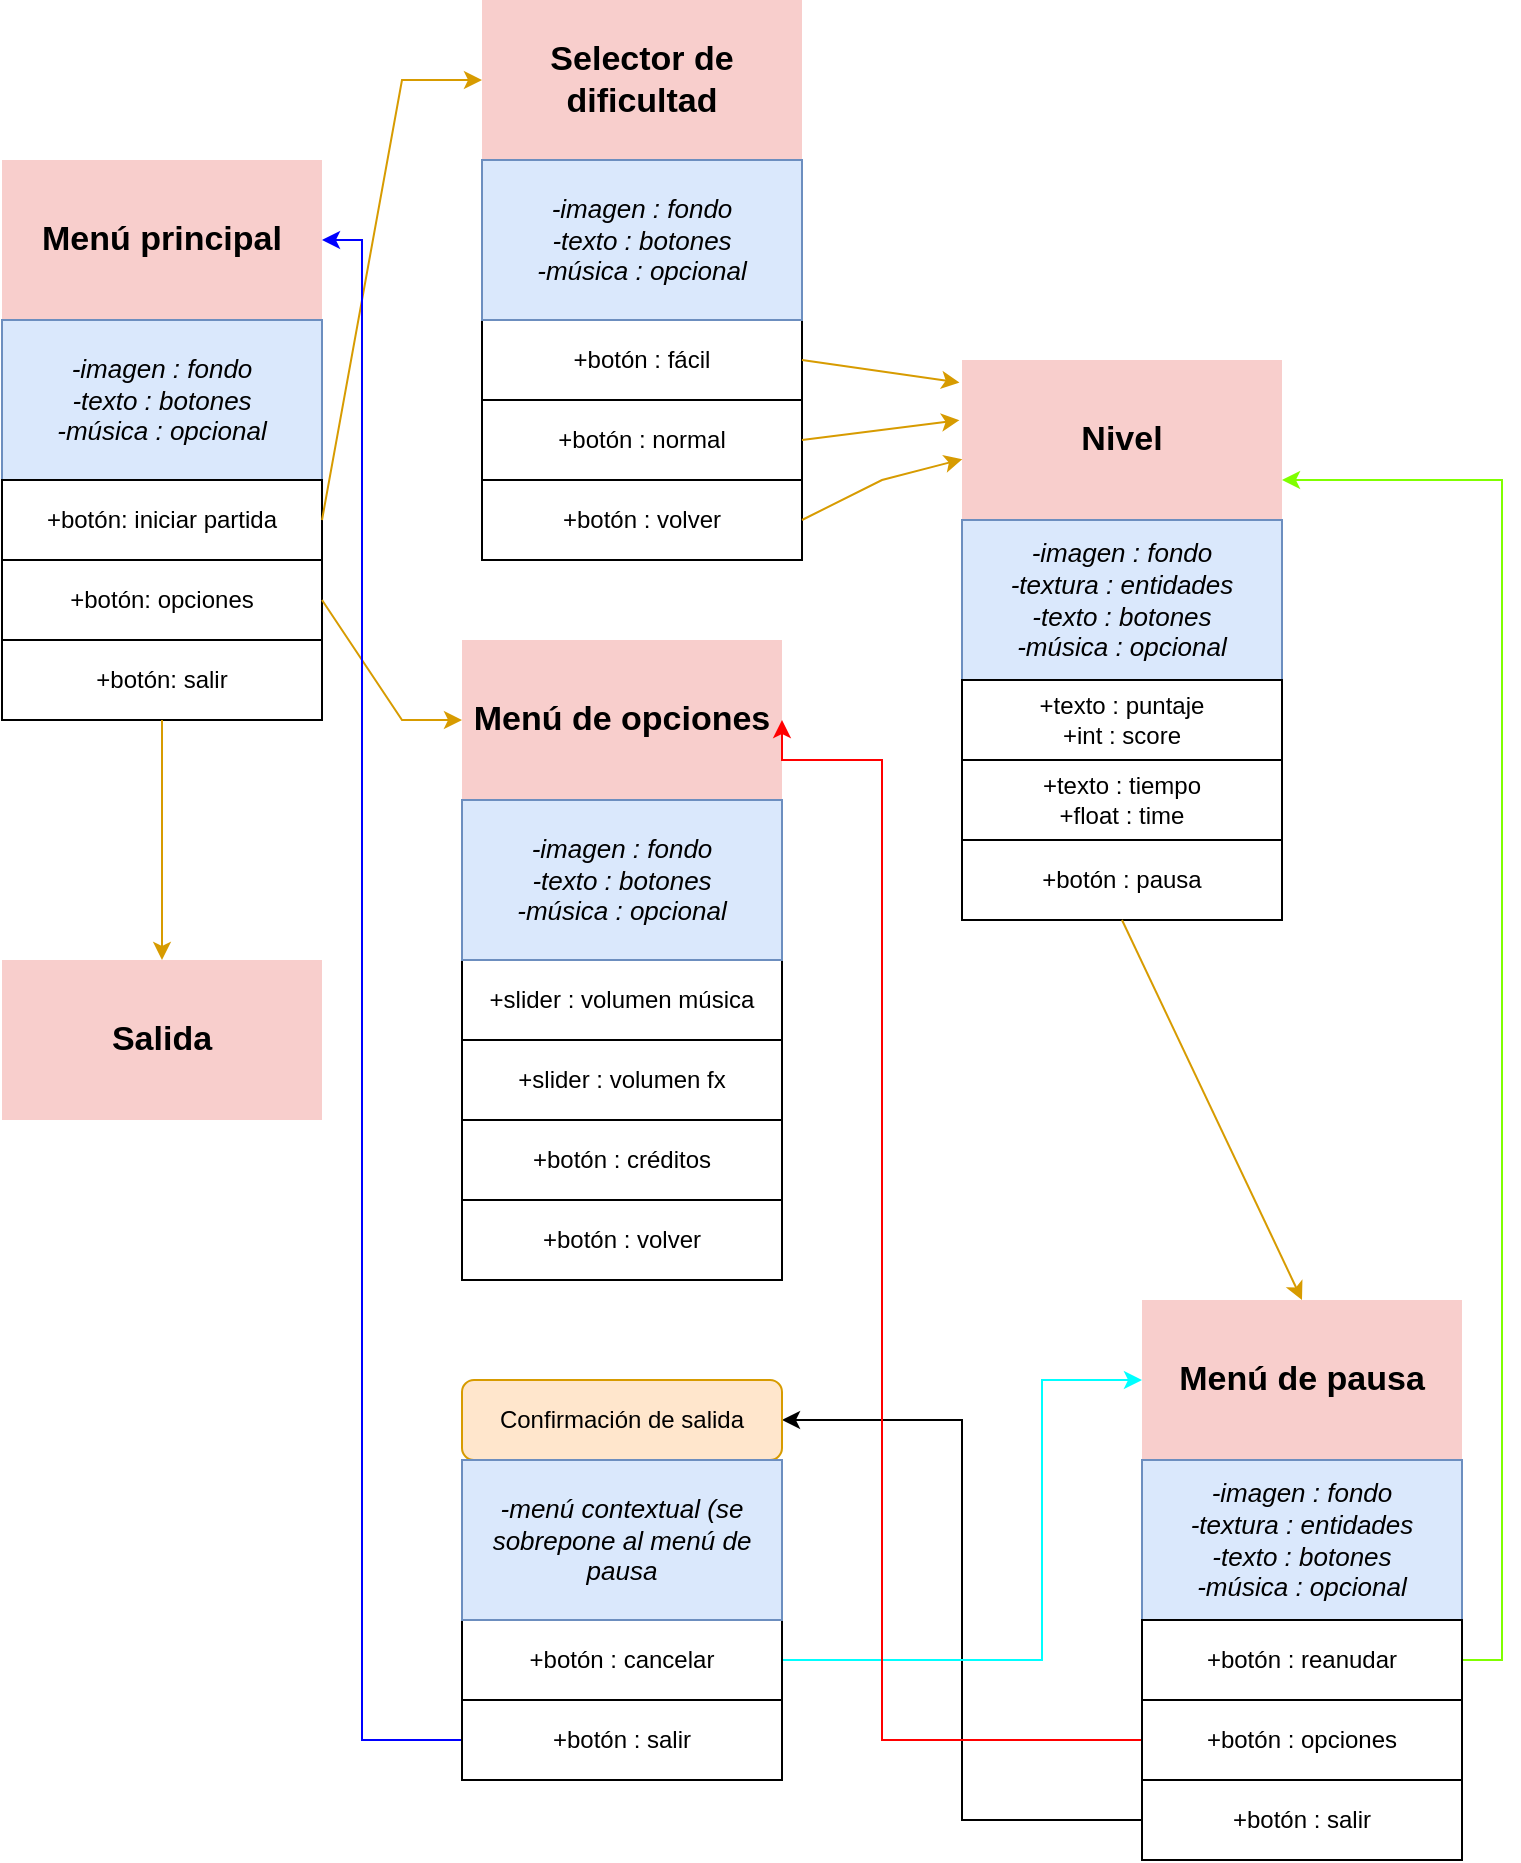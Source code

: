 <mxfile version="17.1.5" type="device"><diagram id="pvZhtcMlNa2IUEPFLxN1" name="Page-1"><mxGraphModel dx="1335" dy="742" grid="1" gridSize="10" guides="1" tooltips="1" connect="1" arrows="1" fold="1" page="1" pageScale="1" pageWidth="827" pageHeight="1169" math="0" shadow="0"><root><mxCell id="0"/><mxCell id="1" parent="0"/><mxCell id="oB1kZUf1Oh4dmkgXZb9i-1" value="Menú principal" style="rounded=0;whiteSpace=wrap;html=1;fillColor=#f8cecc;strokeColor=none;verticalAlign=middle;fontSize=17;fontStyle=1;dashed=1;" parent="1" vertex="1"><mxGeometry x="40" y="120" width="160" height="80" as="geometry"/></mxCell><mxCell id="oB1kZUf1Oh4dmkgXZb9i-2" value="-imagen : fondo&lt;br style=&quot;font-size: 13px;&quot;&gt;-texto : botones&lt;br style=&quot;font-size: 13px;&quot;&gt;-música : opcional" style="rounded=0;whiteSpace=wrap;html=1;fillColor=#dae8fc;strokeColor=#6c8ebf;fontStyle=2;fontSize=13;" parent="1" vertex="1"><mxGeometry x="40" y="200" width="160" height="80" as="geometry"/></mxCell><mxCell id="oB1kZUf1Oh4dmkgXZb9i-3" value="+botón: iniciar partida" style="rounded=0;whiteSpace=wrap;html=1;" parent="1" vertex="1"><mxGeometry x="40" y="280" width="160" height="40" as="geometry"/></mxCell><mxCell id="oB1kZUf1Oh4dmkgXZb9i-4" value="+botón: opciones" style="rounded=0;whiteSpace=wrap;html=1;" parent="1" vertex="1"><mxGeometry x="40" y="320" width="160" height="40" as="geometry"/></mxCell><mxCell id="oB1kZUf1Oh4dmkgXZb9i-5" value="+botón: salir" style="rounded=0;whiteSpace=wrap;html=1;" parent="1" vertex="1"><mxGeometry x="40" y="360" width="160" height="40" as="geometry"/></mxCell><mxCell id="oB1kZUf1Oh4dmkgXZb9i-7" value="Selector de dificultad" style="rounded=0;whiteSpace=wrap;html=1;fillColor=#f8cecc;strokeColor=none;verticalAlign=middle;fontSize=17;fontStyle=1;dashed=1;" parent="1" vertex="1"><mxGeometry x="280" y="40" width="160" height="80" as="geometry"/></mxCell><mxCell id="oB1kZUf1Oh4dmkgXZb9i-8" value="+botón : fácil" style="rounded=0;whiteSpace=wrap;html=1;" parent="1" vertex="1"><mxGeometry x="280" y="200" width="160" height="40" as="geometry"/></mxCell><mxCell id="oB1kZUf1Oh4dmkgXZb9i-9" value="-imagen : fondo&lt;br style=&quot;font-size: 13px;&quot;&gt;-texto : botones&lt;br style=&quot;font-size: 13px;&quot;&gt;-música : opcional" style="rounded=0;whiteSpace=wrap;html=1;fillColor=#dae8fc;strokeColor=#6c8ebf;fontStyle=2;fontSize=13;" parent="1" vertex="1"><mxGeometry x="280" y="120" width="160" height="80" as="geometry"/></mxCell><mxCell id="oB1kZUf1Oh4dmkgXZb9i-15" value="" style="endArrow=classic;html=1;rounded=0;fontSize=13;exitX=1;exitY=0.5;exitDx=0;exitDy=0;entryX=0;entryY=0.5;entryDx=0;entryDy=0;fillColor=#ffe6cc;strokeColor=#d79b00;" parent="1" source="oB1kZUf1Oh4dmkgXZb9i-3" target="oB1kZUf1Oh4dmkgXZb9i-7" edge="1"><mxGeometry width="50" height="50" relative="1" as="geometry"><mxPoint x="390" y="240" as="sourcePoint"/><mxPoint x="440" y="190" as="targetPoint"/><Array as="points"><mxPoint x="240" y="80"/></Array></mxGeometry></mxCell><mxCell id="oB1kZUf1Oh4dmkgXZb9i-16" value="+botón : normal" style="rounded=0;whiteSpace=wrap;html=1;" parent="1" vertex="1"><mxGeometry x="280" y="240" width="160" height="40" as="geometry"/></mxCell><mxCell id="oB1kZUf1Oh4dmkgXZb9i-17" value="Menú de opciones" style="rounded=0;whiteSpace=wrap;html=1;fillColor=#f8cecc;strokeColor=none;verticalAlign=middle;fontSize=17;fontStyle=1;dashed=1;" parent="1" vertex="1"><mxGeometry x="270" y="360" width="160" height="80" as="geometry"/></mxCell><mxCell id="oB1kZUf1Oh4dmkgXZb9i-18" value="+slider : volumen música" style="rounded=0;whiteSpace=wrap;html=1;" parent="1" vertex="1"><mxGeometry x="270" y="520" width="160" height="40" as="geometry"/></mxCell><mxCell id="oB1kZUf1Oh4dmkgXZb9i-19" value="-imagen : fondo&lt;br style=&quot;font-size: 13px;&quot;&gt;-texto : botones&lt;br style=&quot;font-size: 13px;&quot;&gt;-música : opcional" style="rounded=0;whiteSpace=wrap;html=1;fillColor=#dae8fc;strokeColor=#6c8ebf;fontStyle=2;fontSize=13;" parent="1" vertex="1"><mxGeometry x="270" y="440" width="160" height="80" as="geometry"/></mxCell><mxCell id="oB1kZUf1Oh4dmkgXZb9i-20" value="+slider : volumen fx" style="rounded=0;whiteSpace=wrap;html=1;" parent="1" vertex="1"><mxGeometry x="270" y="560" width="160" height="40" as="geometry"/></mxCell><mxCell id="oB1kZUf1Oh4dmkgXZb9i-21" value="" style="endArrow=classic;html=1;rounded=0;fontSize=13;exitX=1;exitY=0.5;exitDx=0;exitDy=0;entryX=0;entryY=0.5;entryDx=0;entryDy=0;fillColor=#ffe6cc;strokeColor=#d79b00;" parent="1" source="oB1kZUf1Oh4dmkgXZb9i-4" target="oB1kZUf1Oh4dmkgXZb9i-17" edge="1"><mxGeometry width="50" height="50" relative="1" as="geometry"><mxPoint x="210" y="230" as="sourcePoint"/><mxPoint x="326.96" y="97.04" as="targetPoint"/><Array as="points"><mxPoint x="240" y="400"/></Array></mxGeometry></mxCell><mxCell id="oB1kZUf1Oh4dmkgXZb9i-22" value="+botón : volver" style="rounded=0;whiteSpace=wrap;html=1;" parent="1" vertex="1"><mxGeometry x="280" y="280" width="160" height="40" as="geometry"/></mxCell><mxCell id="oB1kZUf1Oh4dmkgXZb9i-23" value="+botón : volver" style="rounded=0;whiteSpace=wrap;html=1;" parent="1" vertex="1"><mxGeometry x="270" y="640" width="160" height="40" as="geometry"/></mxCell><mxCell id="oB1kZUf1Oh4dmkgXZb9i-24" value="+botón : créditos" style="rounded=0;whiteSpace=wrap;html=1;" parent="1" vertex="1"><mxGeometry x="270" y="600" width="160" height="40" as="geometry"/></mxCell><mxCell id="oB1kZUf1Oh4dmkgXZb9i-25" value="Salida" style="rounded=0;whiteSpace=wrap;html=1;fillColor=#f8cecc;strokeColor=none;verticalAlign=middle;fontSize=17;fontStyle=1;dashed=1;" parent="1" vertex="1"><mxGeometry x="40" y="520" width="160" height="80" as="geometry"/></mxCell><mxCell id="oB1kZUf1Oh4dmkgXZb9i-26" value="" style="endArrow=classic;html=1;rounded=0;fontSize=13;exitX=0.5;exitY=1;exitDx=0;exitDy=0;entryX=0.5;entryY=0;entryDx=0;entryDy=0;fillColor=#ffe6cc;strokeColor=#d79b00;" parent="1" source="oB1kZUf1Oh4dmkgXZb9i-5" target="oB1kZUf1Oh4dmkgXZb9i-25" edge="1"><mxGeometry width="50" height="50" relative="1" as="geometry"><mxPoint x="210" y="350" as="sourcePoint"/><mxPoint x="490" y="410" as="targetPoint"/></mxGeometry></mxCell><mxCell id="oB1kZUf1Oh4dmkgXZb9i-27" value="Nivel" style="rounded=0;whiteSpace=wrap;html=1;fillColor=#f8cecc;strokeColor=none;verticalAlign=middle;fontSize=17;fontStyle=1;dashed=1;" parent="1" vertex="1"><mxGeometry x="520" y="220" width="160" height="80" as="geometry"/></mxCell><mxCell id="oB1kZUf1Oh4dmkgXZb9i-28" value="" style="endArrow=classic;html=1;rounded=0;fontSize=13;fillColor=#ffe6cc;strokeColor=#d79b00;exitX=1;exitY=0.5;exitDx=0;exitDy=0;entryX=-0.008;entryY=0.141;entryDx=0;entryDy=0;entryPerimeter=0;" parent="1" source="oB1kZUf1Oh4dmkgXZb9i-8" target="oB1kZUf1Oh4dmkgXZb9i-27" edge="1"><mxGeometry width="50" height="50" relative="1" as="geometry"><mxPoint x="540" y="290" as="sourcePoint"/><mxPoint x="640" y="240" as="targetPoint"/><Array as="points"/></mxGeometry></mxCell><mxCell id="oB1kZUf1Oh4dmkgXZb9i-29" value="" style="endArrow=classic;html=1;rounded=0;fontSize=13;fillColor=#ffe6cc;strokeColor=#d79b00;exitX=1;exitY=0.5;exitDx=0;exitDy=0;entryX=-0.008;entryY=0.376;entryDx=0;entryDy=0;entryPerimeter=0;" parent="1" source="oB1kZUf1Oh4dmkgXZb9i-16" target="oB1kZUf1Oh4dmkgXZb9i-27" edge="1"><mxGeometry width="50" height="50" relative="1" as="geometry"><mxPoint x="450" y="230" as="sourcePoint"/><mxPoint x="570" y="270" as="targetPoint"/></mxGeometry></mxCell><mxCell id="oB1kZUf1Oh4dmkgXZb9i-30" value="" style="endArrow=classic;html=1;rounded=0;fontSize=13;fillColor=#ffe6cc;strokeColor=#d79b00;exitX=1;exitY=0.5;exitDx=0;exitDy=0;entryX=0.001;entryY=0.62;entryDx=0;entryDy=0;entryPerimeter=0;" parent="1" source="oB1kZUf1Oh4dmkgXZb9i-22" target="oB1kZUf1Oh4dmkgXZb9i-27" edge="1"><mxGeometry width="50" height="50" relative="1" as="geometry"><mxPoint x="450" y="270" as="sourcePoint"/><mxPoint x="590" y="290" as="targetPoint"/><Array as="points"><mxPoint x="480" y="280"/></Array></mxGeometry></mxCell><mxCell id="oB1kZUf1Oh4dmkgXZb9i-32" value="-imagen : fondo&lt;br&gt;-textura : entidades&lt;br style=&quot;font-size: 13px&quot;&gt;-texto : botones&lt;br style=&quot;font-size: 13px&quot;&gt;-música : opcional" style="rounded=0;whiteSpace=wrap;html=1;fillColor=#dae8fc;strokeColor=#6c8ebf;fontStyle=2;fontSize=13;" parent="1" vertex="1"><mxGeometry x="520" y="300" width="160" height="80" as="geometry"/></mxCell><mxCell id="oB1kZUf1Oh4dmkgXZb9i-33" value="+botón : pausa" style="rounded=0;whiteSpace=wrap;html=1;" parent="1" vertex="1"><mxGeometry x="520" y="460" width="160" height="40" as="geometry"/></mxCell><mxCell id="oB1kZUf1Oh4dmkgXZb9i-34" value="Menú de pausa" style="rounded=0;whiteSpace=wrap;html=1;fillColor=#f8cecc;strokeColor=none;verticalAlign=middle;fontSize=17;fontStyle=1;dashed=1;" parent="1" vertex="1"><mxGeometry x="610" y="690" width="160" height="80" as="geometry"/></mxCell><mxCell id="oB1kZUf1Oh4dmkgXZb9i-35" value="-imagen : fondo&lt;br&gt;-textura : entidades&lt;br style=&quot;font-size: 13px&quot;&gt;-texto : botones&lt;br style=&quot;font-size: 13px&quot;&gt;-música : opcional" style="rounded=0;whiteSpace=wrap;html=1;fillColor=#dae8fc;strokeColor=#6c8ebf;fontStyle=2;fontSize=13;" parent="1" vertex="1"><mxGeometry x="610" y="770" width="160" height="80" as="geometry"/></mxCell><mxCell id="Hl4RVHc9UDrquKHV4OiL-12" style="edgeStyle=orthogonalEdgeStyle;rounded=0;orthogonalLoop=1;jettySize=auto;html=1;entryX=1;entryY=0.75;entryDx=0;entryDy=0;strokeColor=#80FF00;exitX=1;exitY=0.5;exitDx=0;exitDy=0;" edge="1" parent="1" source="oB1kZUf1Oh4dmkgXZb9i-36" target="oB1kZUf1Oh4dmkgXZb9i-27"><mxGeometry relative="1" as="geometry"/></mxCell><mxCell id="oB1kZUf1Oh4dmkgXZb9i-36" value="+botón : reanudar" style="rounded=0;whiteSpace=wrap;html=1;" parent="1" vertex="1"><mxGeometry x="610" y="850" width="160" height="40" as="geometry"/></mxCell><mxCell id="oB1kZUf1Oh4dmkgXZb9i-38" value="" style="endArrow=classic;html=1;rounded=0;fontSize=13;exitX=0.5;exitY=1;exitDx=0;exitDy=0;entryX=0.5;entryY=0;entryDx=0;entryDy=0;fillColor=#ffe6cc;strokeColor=#d79b00;" parent="1" source="oB1kZUf1Oh4dmkgXZb9i-33" target="oB1kZUf1Oh4dmkgXZb9i-34" edge="1"><mxGeometry width="50" height="50" relative="1" as="geometry"><mxPoint x="130" y="410" as="sourcePoint"/><mxPoint x="130" y="530" as="targetPoint"/></mxGeometry></mxCell><mxCell id="Hl4RVHc9UDrquKHV4OiL-2" style="edgeStyle=orthogonalEdgeStyle;rounded=0;orthogonalLoop=1;jettySize=auto;html=1;entryX=1;entryY=0.5;entryDx=0;entryDy=0;" edge="1" parent="1" source="oB1kZUf1Oh4dmkgXZb9i-39" target="Hl4RVHc9UDrquKHV4OiL-1"><mxGeometry relative="1" as="geometry"/></mxCell><mxCell id="oB1kZUf1Oh4dmkgXZb9i-39" value="+botón : salir" style="rounded=0;whiteSpace=wrap;html=1;" parent="1" vertex="1"><mxGeometry x="610" y="930" width="160" height="40" as="geometry"/></mxCell><mxCell id="oB1kZUf1Oh4dmkgXZb9i-41" value="+texto : puntaje&lt;br&gt;+int : score" style="rounded=0;whiteSpace=wrap;html=1;" parent="1" vertex="1"><mxGeometry x="520" y="380" width="160" height="40" as="geometry"/></mxCell><mxCell id="oB1kZUf1Oh4dmkgXZb9i-42" value="+texto : tiempo&lt;br&gt;+float : time" style="rounded=0;whiteSpace=wrap;html=1;" parent="1" vertex="1"><mxGeometry x="520" y="420" width="160" height="40" as="geometry"/></mxCell><mxCell id="Hl4RVHc9UDrquKHV4OiL-1" value="Confirmación de salida" style="rounded=1;whiteSpace=wrap;html=1;fillColor=#ffe6cc;strokeColor=#d79b00;" vertex="1" parent="1"><mxGeometry x="270" y="730" width="160" height="40" as="geometry"/></mxCell><mxCell id="Hl4RVHc9UDrquKHV4OiL-10" style="edgeStyle=orthogonalEdgeStyle;rounded=0;orthogonalLoop=1;jettySize=auto;html=1;strokeColor=#00FFFF;entryX=0;entryY=0.5;entryDx=0;entryDy=0;" edge="1" parent="1" source="Hl4RVHc9UDrquKHV4OiL-3" target="oB1kZUf1Oh4dmkgXZb9i-34"><mxGeometry relative="1" as="geometry"><mxPoint x="570" y="730" as="targetPoint"/><Array as="points"><mxPoint x="560" y="870"/><mxPoint x="560" y="730"/></Array></mxGeometry></mxCell><mxCell id="Hl4RVHc9UDrquKHV4OiL-3" value="+botón : cancelar" style="rounded=0;whiteSpace=wrap;html=1;" vertex="1" parent="1"><mxGeometry x="270" y="850" width="160" height="40" as="geometry"/></mxCell><mxCell id="Hl4RVHc9UDrquKHV4OiL-8" style="edgeStyle=orthogonalEdgeStyle;rounded=0;orthogonalLoop=1;jettySize=auto;html=1;entryX=1;entryY=0.5;entryDx=0;entryDy=0;strokeColor=#0000FF;" edge="1" parent="1" source="Hl4RVHc9UDrquKHV4OiL-4" target="oB1kZUf1Oh4dmkgXZb9i-1"><mxGeometry relative="1" as="geometry"><Array as="points"><mxPoint x="220" y="910"/><mxPoint x="220" y="160"/></Array></mxGeometry></mxCell><mxCell id="Hl4RVHc9UDrquKHV4OiL-4" value="+botón : salir" style="rounded=0;whiteSpace=wrap;html=1;" vertex="1" parent="1"><mxGeometry x="270" y="890" width="160" height="40" as="geometry"/></mxCell><mxCell id="Hl4RVHc9UDrquKHV4OiL-5" value="-menú contextual (se sobrepone al menú de pausa" style="rounded=0;whiteSpace=wrap;html=1;fillColor=#dae8fc;strokeColor=#6c8ebf;fontStyle=2;fontSize=13;" vertex="1" parent="1"><mxGeometry x="270" y="770" width="160" height="80" as="geometry"/></mxCell><mxCell id="Hl4RVHc9UDrquKHV4OiL-7" style="edgeStyle=orthogonalEdgeStyle;rounded=0;orthogonalLoop=1;jettySize=auto;html=1;entryX=1;entryY=0.5;entryDx=0;entryDy=0;strokeColor=#FF0000;" edge="1" parent="1" source="Hl4RVHc9UDrquKHV4OiL-6" target="oB1kZUf1Oh4dmkgXZb9i-17"><mxGeometry relative="1" as="geometry"><Array as="points"><mxPoint x="480" y="910"/><mxPoint x="480" y="420"/><mxPoint x="430" y="420"/></Array></mxGeometry></mxCell><mxCell id="Hl4RVHc9UDrquKHV4OiL-6" value="+botón : opciones" style="rounded=0;whiteSpace=wrap;html=1;" vertex="1" parent="1"><mxGeometry x="610" y="890" width="160" height="40" as="geometry"/></mxCell></root></mxGraphModel></diagram></mxfile>